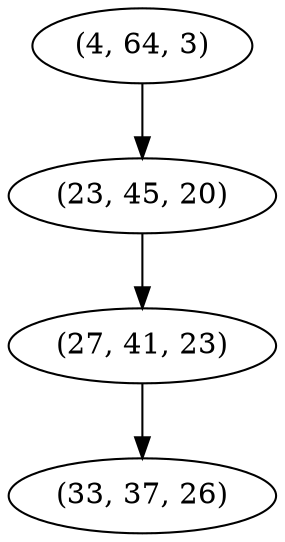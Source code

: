 digraph tree {
    "(4, 64, 3)";
    "(23, 45, 20)";
    "(27, 41, 23)";
    "(33, 37, 26)";
    "(4, 64, 3)" -> "(23, 45, 20)";
    "(23, 45, 20)" -> "(27, 41, 23)";
    "(27, 41, 23)" -> "(33, 37, 26)";
}
